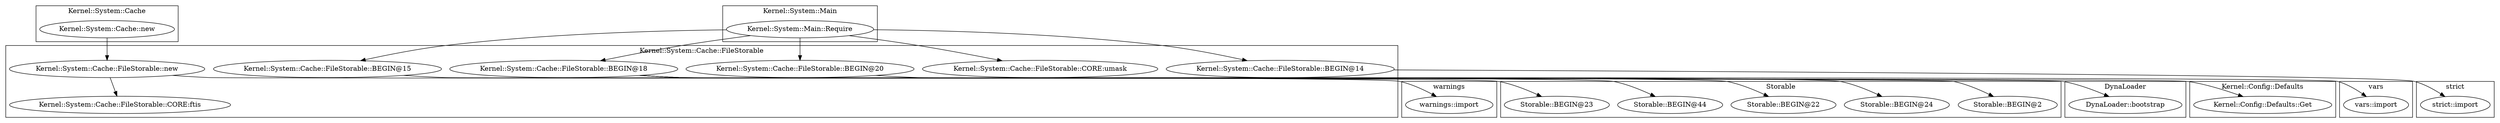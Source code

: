 digraph {
graph [overlap=false]
subgraph cluster_Storable {
	label="Storable";
	"Storable::BEGIN@2";
	"Storable::BEGIN@24";
	"Storable::BEGIN@22";
	"Storable::BEGIN@44";
	"Storable::BEGIN@23";
}
subgraph cluster_DynaLoader {
	label="DynaLoader";
	"DynaLoader::bootstrap";
}
subgraph cluster_warnings {
	label="warnings";
	"warnings::import";
}
subgraph cluster_Kernel_System_Cache {
	label="Kernel::System::Cache";
	"Kernel::System::Cache::new";
}
subgraph cluster_vars {
	label="vars";
	"vars::import";
}
subgraph cluster_strict {
	label="strict";
	"strict::import";
}
subgraph cluster_Kernel_System_Cache_FileStorable {
	label="Kernel::System::Cache::FileStorable";
	"Kernel::System::Cache::FileStorable::BEGIN@15";
	"Kernel::System::Cache::FileStorable::BEGIN@18";
	"Kernel::System::Cache::FileStorable::CORE:ftis";
	"Kernel::System::Cache::FileStorable::new";
	"Kernel::System::Cache::FileStorable::BEGIN@20";
	"Kernel::System::Cache::FileStorable::BEGIN@14";
	"Kernel::System::Cache::FileStorable::CORE:umask";
}
subgraph cluster_Kernel_Config_Defaults {
	label="Kernel::Config::Defaults";
	"Kernel::Config::Defaults::Get";
}
subgraph cluster_Kernel_System_Main {
	label="Kernel::System::Main";
	"Kernel::System::Main::Require";
}
"Kernel::System::Main::Require" -> "Kernel::System::Cache::FileStorable::BEGIN@15";
"Kernel::System::Main::Require" -> "Kernel::System::Cache::FileStorable::BEGIN@20";
"Kernel::System::Cache::FileStorable::new" -> "Kernel::Config::Defaults::Get";
"Kernel::System::Cache::FileStorable::BEGIN@18" -> "Storable::BEGIN@24";
"Kernel::System::Cache::FileStorable::BEGIN@18" -> "Storable::BEGIN@23";
"Kernel::System::Cache::FileStorable::new" -> "Kernel::System::Cache::FileStorable::CORE:ftis";
"Kernel::System::Cache::FileStorable::BEGIN@18" -> "Storable::BEGIN@22";
"Kernel::System::Cache::FileStorable::BEGIN@18" -> "DynaLoader::bootstrap";
"Kernel::System::Cache::FileStorable::BEGIN@15" -> "warnings::import";
"Kernel::System::Main::Require" -> "Kernel::System::Cache::FileStorable::BEGIN@14";
"Kernel::System::Cache::FileStorable::BEGIN@18" -> "Storable::BEGIN@2";
"Kernel::System::Cache::new" -> "Kernel::System::Cache::FileStorable::new";
"Kernel::System::Cache::FileStorable::BEGIN@18" -> "Storable::BEGIN@44";
"Kernel::System::Cache::FileStorable::BEGIN@20" -> "vars::import";
"Kernel::System::Main::Require" -> "Kernel::System::Cache::FileStorable::BEGIN@18";
"Kernel::System::Main::Require" -> "Kernel::System::Cache::FileStorable::CORE:umask";
"Kernel::System::Cache::FileStorable::BEGIN@14" -> "strict::import";
}
